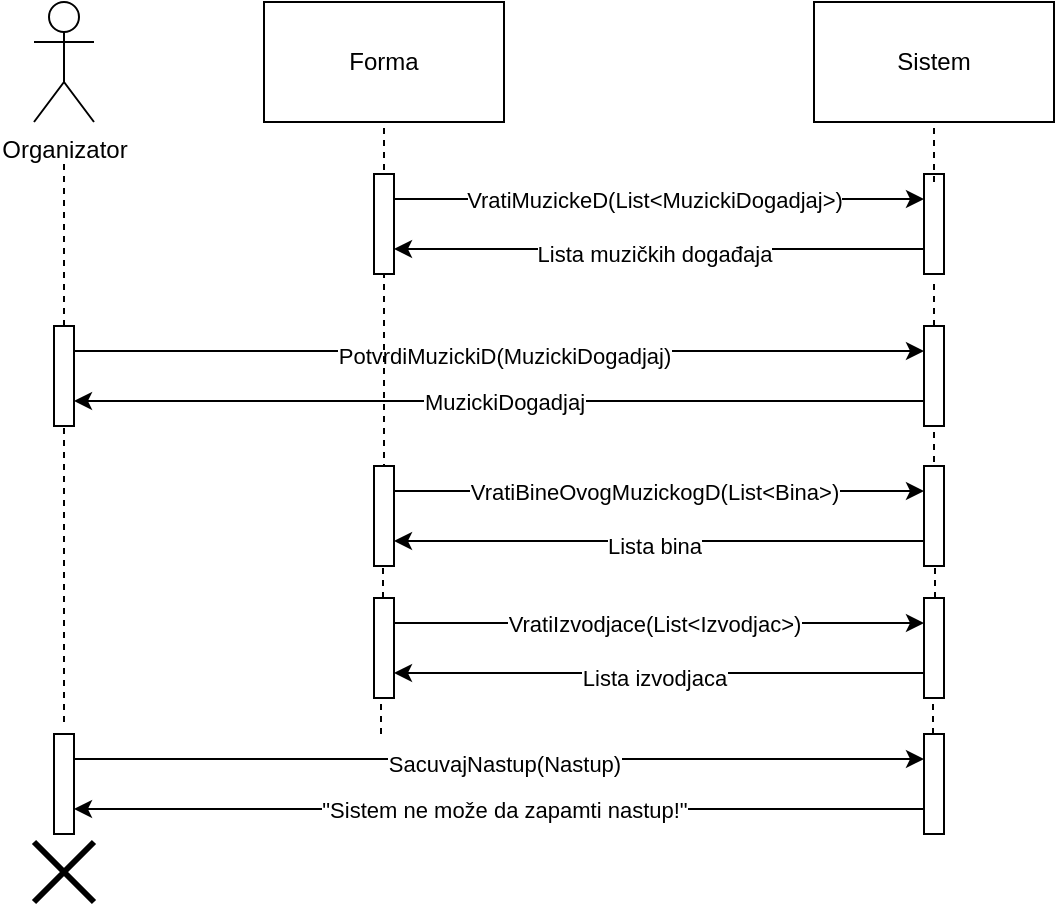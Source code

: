 <mxfile version="15.2.5" type="device"><diagram id="R2lEEEUBdFMjLlhIrx00" name="Page-1"><mxGraphModel dx="865" dy="408" grid="1" gridSize="10" guides="1" tooltips="1" connect="1" arrows="1" fold="1" page="1" pageScale="1" pageWidth="850" pageHeight="1100" math="0" shadow="0" extFonts="Permanent Marker^https://fonts.googleapis.com/css?family=Permanent+Marker"><root><mxCell id="0"/><mxCell id="1" parent="0"/><mxCell id="eNgiWa2B5CA5oDeILZxk-1" value="" style="endArrow=none;dashed=1;html=1;" edge="1" parent="1" source="eNgiWa2B5CA5oDeILZxk-9"><mxGeometry width="50" height="50" relative="1" as="geometry"><mxPoint x="630" y="720" as="sourcePoint"/><mxPoint x="630" y="710" as="targetPoint"/></mxGeometry></mxCell><mxCell id="eNgiWa2B5CA5oDeILZxk-2" value="Organizator" style="shape=umlActor;verticalLabelPosition=bottom;verticalAlign=top;html=1;outlineConnect=0;" vertex="1" parent="1"><mxGeometry x="180" y="570" width="30" height="60" as="geometry"/></mxCell><mxCell id="eNgiWa2B5CA5oDeILZxk-3" value="" style="endArrow=none;dashed=1;html=1;" edge="1" parent="1"><mxGeometry width="50" height="50" relative="1" as="geometry"><mxPoint x="195" y="930" as="sourcePoint"/><mxPoint x="195" y="650" as="targetPoint"/></mxGeometry></mxCell><mxCell id="eNgiWa2B5CA5oDeILZxk-4" style="edgeStyle=orthogonalEdgeStyle;rounded=0;orthogonalLoop=1;jettySize=auto;html=1;exitX=1;exitY=0.25;exitDx=0;exitDy=0;entryX=0;entryY=0.25;entryDx=0;entryDy=0;" edge="1" parent="1"><mxGeometry relative="1" as="geometry"><mxPoint x="200" y="744.5" as="sourcePoint"/><mxPoint x="625" y="744.5" as="targetPoint"/></mxGeometry></mxCell><mxCell id="eNgiWa2B5CA5oDeILZxk-5" value="PotvrdiMuzickiD(MuzickiDogadjaj)" style="edgeLabel;html=1;align=center;verticalAlign=middle;resizable=0;points=[];" vertex="1" connectable="0" parent="eNgiWa2B5CA5oDeILZxk-4"><mxGeometry x="-0.125" y="-1" relative="1" as="geometry"><mxPoint x="29" y="1" as="offset"/></mxGeometry></mxCell><mxCell id="eNgiWa2B5CA5oDeILZxk-6" value="" style="rounded=0;whiteSpace=wrap;html=1;" vertex="1" parent="1"><mxGeometry x="190" y="732" width="10" height="50" as="geometry"/></mxCell><mxCell id="eNgiWa2B5CA5oDeILZxk-7" style="edgeStyle=orthogonalEdgeStyle;rounded=0;orthogonalLoop=1;jettySize=auto;html=1;exitX=0;exitY=0.75;exitDx=0;exitDy=0;entryX=1;entryY=0.75;entryDx=0;entryDy=0;" edge="1" parent="1"><mxGeometry relative="1" as="geometry"><mxPoint x="625" y="769.5" as="sourcePoint"/><mxPoint x="200" y="769.5" as="targetPoint"/></mxGeometry></mxCell><mxCell id="eNgiWa2B5CA5oDeILZxk-8" value="MuzickiDogadjaj" style="edgeLabel;html=1;align=center;verticalAlign=middle;resizable=0;points=[];" vertex="1" connectable="0" parent="eNgiWa2B5CA5oDeILZxk-7"><mxGeometry x="0.092" relative="1" as="geometry"><mxPoint x="22" as="offset"/></mxGeometry></mxCell><mxCell id="eNgiWa2B5CA5oDeILZxk-9" value="" style="rounded=0;whiteSpace=wrap;html=1;" vertex="1" parent="1"><mxGeometry x="625" y="732" width="10" height="50" as="geometry"/></mxCell><mxCell id="eNgiWa2B5CA5oDeILZxk-17" value="" style="endArrow=none;dashed=1;html=1;entryX=0.5;entryY=1;entryDx=0;entryDy=0;" edge="1" parent="1"><mxGeometry width="50" height="50" relative="1" as="geometry"><mxPoint x="630.08" y="677" as="sourcePoint"/><mxPoint x="629.58" y="657" as="targetPoint"/></mxGeometry></mxCell><mxCell id="eNgiWa2B5CA5oDeILZxk-18" value="Sistem" style="rounded=0;whiteSpace=wrap;html=1;" vertex="1" parent="1"><mxGeometry x="570" y="570" width="120" height="60" as="geometry"/></mxCell><mxCell id="eNgiWa2B5CA5oDeILZxk-19" value="" style="endArrow=none;dashed=1;html=1;exitX=0.5;exitY=0;exitDx=0;exitDy=0;" edge="1" parent="1"><mxGeometry width="50" height="50" relative="1" as="geometry"><mxPoint x="355" y="810" as="sourcePoint"/><mxPoint x="355" y="630" as="targetPoint"/></mxGeometry></mxCell><mxCell id="eNgiWa2B5CA5oDeILZxk-27" value="Forma" style="rounded=0;whiteSpace=wrap;html=1;" vertex="1" parent="1"><mxGeometry x="295" y="570" width="120" height="60" as="geometry"/></mxCell><mxCell id="eNgiWa2B5CA5oDeILZxk-35" value="" style="rounded=0;whiteSpace=wrap;html=1;" vertex="1" parent="1"><mxGeometry x="350" y="656" width="10" height="50" as="geometry"/></mxCell><mxCell id="eNgiWa2B5CA5oDeILZxk-36" value="" style="rounded=0;whiteSpace=wrap;html=1;" vertex="1" parent="1"><mxGeometry x="625" y="656" width="10" height="50" as="geometry"/></mxCell><mxCell id="eNgiWa2B5CA5oDeILZxk-37" value="" style="endArrow=classic;html=1;exitX=1;exitY=0.25;exitDx=0;exitDy=0;entryX=0;entryY=0.25;entryDx=0;entryDy=0;" edge="1" parent="1" source="eNgiWa2B5CA5oDeILZxk-35" target="eNgiWa2B5CA5oDeILZxk-36"><mxGeometry width="50" height="50" relative="1" as="geometry"><mxPoint x="390" y="686" as="sourcePoint"/><mxPoint x="440" y="636" as="targetPoint"/></mxGeometry></mxCell><mxCell id="eNgiWa2B5CA5oDeILZxk-38" value="VratiMuzickeD(List&amp;lt;MuzickiDogadjaj&amp;gt;)" style="edgeLabel;html=1;align=center;verticalAlign=middle;resizable=0;points=[];" vertex="1" connectable="0" parent="eNgiWa2B5CA5oDeILZxk-37"><mxGeometry x="0.087" relative="1" as="geometry"><mxPoint x="-14" as="offset"/></mxGeometry></mxCell><mxCell id="eNgiWa2B5CA5oDeILZxk-39" value="" style="endArrow=classic;html=1;exitX=0;exitY=0.75;exitDx=0;exitDy=0;entryX=1;entryY=0.75;entryDx=0;entryDy=0;" edge="1" parent="1" source="eNgiWa2B5CA5oDeILZxk-36" target="eNgiWa2B5CA5oDeILZxk-35"><mxGeometry width="50" height="50" relative="1" as="geometry"><mxPoint x="520" y="726" as="sourcePoint"/><mxPoint x="570" y="676" as="targetPoint"/><Array as="points"/></mxGeometry></mxCell><mxCell id="eNgiWa2B5CA5oDeILZxk-40" value="Lista muzičkih događaja" style="edgeLabel;html=1;align=center;verticalAlign=middle;resizable=0;points=[];" vertex="1" connectable="0" parent="eNgiWa2B5CA5oDeILZxk-39"><mxGeometry x="0.245" y="3" relative="1" as="geometry"><mxPoint x="30" y="-0.5" as="offset"/></mxGeometry></mxCell><mxCell id="eNgiWa2B5CA5oDeILZxk-50" value="" style="endArrow=none;dashed=1;html=1;entryX=0.5;entryY=1;entryDx=0;entryDy=0;" edge="1" parent="1" target="eNgiWa2B5CA5oDeILZxk-18"><mxGeometry width="50" height="50" relative="1" as="geometry"><mxPoint x="630" y="660" as="sourcePoint"/><mxPoint x="640" y="720" as="targetPoint"/></mxGeometry></mxCell><mxCell id="eNgiWa2B5CA5oDeILZxk-51" value="" style="endArrow=none;dashed=1;html=1;exitX=0.5;exitY=0;exitDx=0;exitDy=0;entryX=0.5;entryY=1;entryDx=0;entryDy=0;" edge="1" parent="1"><mxGeometry width="50" height="50" relative="1" as="geometry"><mxPoint x="630" y="806" as="sourcePoint"/><mxPoint x="630" y="782" as="targetPoint"/></mxGeometry></mxCell><mxCell id="eNgiWa2B5CA5oDeILZxk-55" value="" style="endArrow=none;dashed=1;html=1;entryX=0.5;entryY=1;entryDx=0;entryDy=0;" edge="1" parent="1"><mxGeometry width="50" height="50" relative="1" as="geometry"><mxPoint x="630.08" y="823" as="sourcePoint"/><mxPoint x="629.58" y="803" as="targetPoint"/></mxGeometry></mxCell><mxCell id="eNgiWa2B5CA5oDeILZxk-56" value="" style="rounded=0;whiteSpace=wrap;html=1;" vertex="1" parent="1"><mxGeometry x="350" y="802" width="10" height="50" as="geometry"/></mxCell><mxCell id="eNgiWa2B5CA5oDeILZxk-57" value="" style="rounded=0;whiteSpace=wrap;html=1;" vertex="1" parent="1"><mxGeometry x="625" y="802" width="10" height="50" as="geometry"/></mxCell><mxCell id="eNgiWa2B5CA5oDeILZxk-58" value="" style="endArrow=classic;html=1;exitX=1;exitY=0.25;exitDx=0;exitDy=0;entryX=0;entryY=0.25;entryDx=0;entryDy=0;" edge="1" parent="1" source="eNgiWa2B5CA5oDeILZxk-56" target="eNgiWa2B5CA5oDeILZxk-57"><mxGeometry width="50" height="50" relative="1" as="geometry"><mxPoint x="390" y="832" as="sourcePoint"/><mxPoint x="440" y="782" as="targetPoint"/></mxGeometry></mxCell><mxCell id="eNgiWa2B5CA5oDeILZxk-59" value="VratiBineOvogMuzickogD(List&amp;lt;Bina&amp;gt;)" style="edgeLabel;html=1;align=center;verticalAlign=middle;resizable=0;points=[];" vertex="1" connectable="0" parent="eNgiWa2B5CA5oDeILZxk-58"><mxGeometry x="0.087" relative="1" as="geometry"><mxPoint x="-14" as="offset"/></mxGeometry></mxCell><mxCell id="eNgiWa2B5CA5oDeILZxk-60" value="" style="endArrow=classic;html=1;exitX=0;exitY=0.75;exitDx=0;exitDy=0;entryX=1;entryY=0.75;entryDx=0;entryDy=0;" edge="1" parent="1" source="eNgiWa2B5CA5oDeILZxk-57" target="eNgiWa2B5CA5oDeILZxk-56"><mxGeometry width="50" height="50" relative="1" as="geometry"><mxPoint x="520" y="872" as="sourcePoint"/><mxPoint x="570" y="822" as="targetPoint"/><Array as="points"/></mxGeometry></mxCell><mxCell id="eNgiWa2B5CA5oDeILZxk-61" value="Lista bina" style="edgeLabel;html=1;align=center;verticalAlign=middle;resizable=0;points=[];" vertex="1" connectable="0" parent="eNgiWa2B5CA5oDeILZxk-60"><mxGeometry x="0.245" y="3" relative="1" as="geometry"><mxPoint x="30" y="-0.5" as="offset"/></mxGeometry></mxCell><mxCell id="eNgiWa2B5CA5oDeILZxk-62" value="" style="endArrow=none;dashed=1;html=1;entryX=0.5;entryY=1;entryDx=0;entryDy=0;" edge="1" parent="1"><mxGeometry width="50" height="50" relative="1" as="geometry"><mxPoint x="630.08" y="889" as="sourcePoint"/><mxPoint x="629.58" y="869" as="targetPoint"/></mxGeometry></mxCell><mxCell id="eNgiWa2B5CA5oDeILZxk-63" value="" style="rounded=0;whiteSpace=wrap;html=1;" vertex="1" parent="1"><mxGeometry x="350" y="868" width="10" height="50" as="geometry"/></mxCell><mxCell id="eNgiWa2B5CA5oDeILZxk-64" value="" style="rounded=0;whiteSpace=wrap;html=1;" vertex="1" parent="1"><mxGeometry x="625" y="868" width="10" height="50" as="geometry"/></mxCell><mxCell id="eNgiWa2B5CA5oDeILZxk-65" value="" style="endArrow=classic;html=1;exitX=1;exitY=0.25;exitDx=0;exitDy=0;entryX=0;entryY=0.25;entryDx=0;entryDy=0;" edge="1" parent="1" source="eNgiWa2B5CA5oDeILZxk-63" target="eNgiWa2B5CA5oDeILZxk-64"><mxGeometry width="50" height="50" relative="1" as="geometry"><mxPoint x="390" y="898" as="sourcePoint"/><mxPoint x="440" y="848" as="targetPoint"/></mxGeometry></mxCell><mxCell id="eNgiWa2B5CA5oDeILZxk-66" value="VratiIzvodjace(List&amp;lt;Izvodjac&amp;gt;)" style="edgeLabel;html=1;align=center;verticalAlign=middle;resizable=0;points=[];" vertex="1" connectable="0" parent="eNgiWa2B5CA5oDeILZxk-65"><mxGeometry x="0.087" relative="1" as="geometry"><mxPoint x="-14" as="offset"/></mxGeometry></mxCell><mxCell id="eNgiWa2B5CA5oDeILZxk-67" value="" style="endArrow=classic;html=1;exitX=0;exitY=0.75;exitDx=0;exitDy=0;entryX=1;entryY=0.75;entryDx=0;entryDy=0;" edge="1" parent="1" source="eNgiWa2B5CA5oDeILZxk-64" target="eNgiWa2B5CA5oDeILZxk-63"><mxGeometry width="50" height="50" relative="1" as="geometry"><mxPoint x="520" y="938" as="sourcePoint"/><mxPoint x="570" y="888" as="targetPoint"/><Array as="points"/></mxGeometry></mxCell><mxCell id="eNgiWa2B5CA5oDeILZxk-68" value="Lista izvodjaca" style="edgeLabel;html=1;align=center;verticalAlign=middle;resizable=0;points=[];" vertex="1" connectable="0" parent="eNgiWa2B5CA5oDeILZxk-67"><mxGeometry x="0.245" y="3" relative="1" as="geometry"><mxPoint x="30" y="-0.5" as="offset"/></mxGeometry></mxCell><mxCell id="eNgiWa2B5CA5oDeILZxk-69" value="" style="endArrow=none;dashed=1;html=1;exitX=0.25;exitY=0;exitDx=0;exitDy=0;entryX=0.25;entryY=1;entryDx=0;entryDy=0;" edge="1" parent="1"><mxGeometry width="50" height="50" relative="1" as="geometry"><mxPoint x="630.5" y="868" as="sourcePoint"/><mxPoint x="630.5" y="852" as="targetPoint"/></mxGeometry></mxCell><mxCell id="eNgiWa2B5CA5oDeILZxk-70" value="" style="endArrow=none;dashed=1;html=1;exitX=0.25;exitY=0;exitDx=0;exitDy=0;entryX=0.25;entryY=1;entryDx=0;entryDy=0;" edge="1" parent="1"><mxGeometry width="50" height="50" relative="1" as="geometry"><mxPoint x="354.5" y="868" as="sourcePoint"/><mxPoint x="354.5" y="852" as="targetPoint"/></mxGeometry></mxCell><mxCell id="eNgiWa2B5CA5oDeILZxk-71" style="edgeStyle=orthogonalEdgeStyle;rounded=0;orthogonalLoop=1;jettySize=auto;html=1;exitX=1;exitY=0.25;exitDx=0;exitDy=0;entryX=0;entryY=0.25;entryDx=0;entryDy=0;" edge="1" parent="1"><mxGeometry relative="1" as="geometry"><mxPoint x="200.0" y="948.5" as="sourcePoint"/><mxPoint x="625" y="948.5" as="targetPoint"/></mxGeometry></mxCell><mxCell id="eNgiWa2B5CA5oDeILZxk-72" value="SacuvajNastup(Nastup)" style="edgeLabel;html=1;align=center;verticalAlign=middle;resizable=0;points=[];" vertex="1" connectable="0" parent="eNgiWa2B5CA5oDeILZxk-71"><mxGeometry x="-0.125" y="-1" relative="1" as="geometry"><mxPoint x="29" y="1" as="offset"/></mxGeometry></mxCell><mxCell id="eNgiWa2B5CA5oDeILZxk-73" value="" style="rounded=0;whiteSpace=wrap;html=1;" vertex="1" parent="1"><mxGeometry x="190" y="936" width="10" height="50" as="geometry"/></mxCell><mxCell id="eNgiWa2B5CA5oDeILZxk-74" style="edgeStyle=orthogonalEdgeStyle;rounded=0;orthogonalLoop=1;jettySize=auto;html=1;exitX=0;exitY=0.75;exitDx=0;exitDy=0;entryX=1;entryY=0.75;entryDx=0;entryDy=0;" edge="1" parent="1"><mxGeometry relative="1" as="geometry"><mxPoint x="625" y="973.5" as="sourcePoint"/><mxPoint x="200.0" y="973.5" as="targetPoint"/></mxGeometry></mxCell><mxCell id="eNgiWa2B5CA5oDeILZxk-75" value="&quot;Sistem ne može da zapamti nastup!&quot;" style="edgeLabel;html=1;align=center;verticalAlign=middle;resizable=0;points=[];" vertex="1" connectable="0" parent="eNgiWa2B5CA5oDeILZxk-74"><mxGeometry x="0.092" relative="1" as="geometry"><mxPoint x="22" as="offset"/></mxGeometry></mxCell><mxCell id="eNgiWa2B5CA5oDeILZxk-76" value="" style="rounded=0;whiteSpace=wrap;html=1;" vertex="1" parent="1"><mxGeometry x="625" y="936" width="10" height="50" as="geometry"/></mxCell><mxCell id="eNgiWa2B5CA5oDeILZxk-77" value="" style="endArrow=none;dashed=1;html=1;exitX=0.25;exitY=0;exitDx=0;exitDy=0;entryX=0.25;entryY=1;entryDx=0;entryDy=0;" edge="1" parent="1"><mxGeometry width="50" height="50" relative="1" as="geometry"><mxPoint x="629.5" y="936" as="sourcePoint"/><mxPoint x="629.5" y="920" as="targetPoint"/></mxGeometry></mxCell><mxCell id="eNgiWa2B5CA5oDeILZxk-78" value="" style="endArrow=none;dashed=1;html=1;exitX=0.25;exitY=0;exitDx=0;exitDy=0;entryX=0.25;entryY=1;entryDx=0;entryDy=0;" edge="1" parent="1"><mxGeometry width="50" height="50" relative="1" as="geometry"><mxPoint x="353.5" y="936" as="sourcePoint"/><mxPoint x="353.5" y="920" as="targetPoint"/></mxGeometry></mxCell><mxCell id="eNgiWa2B5CA5oDeILZxk-79" value="" style="shape=umlDestroy;whiteSpace=wrap;html=1;strokeWidth=3;" vertex="1" parent="1"><mxGeometry x="180" y="990" width="30" height="30" as="geometry"/></mxCell></root></mxGraphModel></diagram></mxfile>